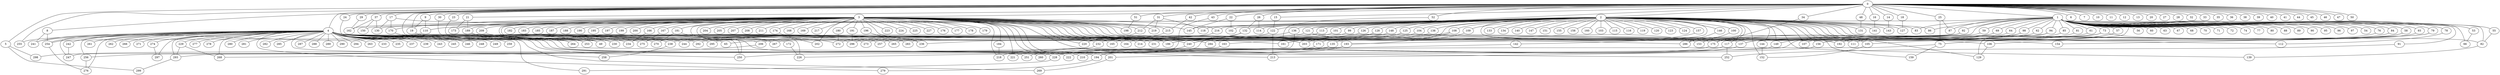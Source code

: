 
graph graphname {
    0 -- 1
0 -- 2
0 -- 3
0 -- 4
0 -- 5
0 -- 6
0 -- 7
0 -- 8
0 -- 9
0 -- 10
0 -- 11
0 -- 12
0 -- 13
0 -- 14
0 -- 15
0 -- 16
0 -- 17
0 -- 18
0 -- 19
0 -- 20
0 -- 21
0 -- 22
0 -- 23
0 -- 24
0 -- 25
0 -- 26
0 -- 27
0 -- 28
0 -- 29
0 -- 30
0 -- 31
0 -- 32
0 -- 33
0 -- 34
0 -- 35
0 -- 36
0 -- 37
0 -- 38
0 -- 39
0 -- 40
0 -- 41
0 -- 42
0 -- 43
0 -- 44
0 -- 45
0 -- 46
0 -- 47
0 -- 48
0 -- 49
0 -- 50
0 -- 51
0 -- 52
0 -- 121
0 -- 255
1 -- 53
1 -- 54
1 -- 55
1 -- 56
1 -- 57
1 -- 58
1 -- 59
1 -- 60
1 -- 61
1 -- 62
1 -- 63
1 -- 64
1 -- 65
1 -- 66
1 -- 67
1 -- 68
1 -- 69
1 -- 70
1 -- 71
1 -- 72
1 -- 73
1 -- 74
1 -- 75
1 -- 76
1 -- 77
1 -- 78
1 -- 79
1 -- 80
1 -- 81
1 -- 82
1 -- 83
1 -- 84
1 -- 85
1 -- 86
1 -- 87
1 -- 88
1 -- 89
1 -- 90
1 -- 91
1 -- 92
1 -- 93
1 -- 94
1 -- 95
1 -- 96
1 -- 97
1 -- 98
1 -- 216
2 -- 128
2 -- 130
2 -- 131
2 -- 132
2 -- 133
2 -- 134
2 -- 129
2 -- 136
2 -- 137
2 -- 138
2 -- 139
2 -- 140
2 -- 141
2 -- 142
2 -- 143
2 -- 144
2 -- 145
2 -- 146
2 -- 147
2 -- 148
2 -- 149
2 -- 150
2 -- 151
2 -- 152
2 -- 153
2 -- 154
2 -- 155
2 -- 156
2 -- 157
2 -- 158
2 -- 159
2 -- 160
2 -- 135
2 -- 99
2 -- 100
2 -- 101
2 -- 102
2 -- 103
2 -- 104
2 -- 105
2 -- 106
2 -- 107
2 -- 108
2 -- 109
2 -- 110
2 -- 111
2 -- 112
2 -- 113
2 -- 114
2 -- 115
2 -- 116
2 -- 117
2 -- 118
2 -- 119
2 -- 120
2 -- 121
2 -- 122
2 -- 123
2 -- 124
2 -- 125
2 -- 126
2 -- 127
2 -- 86
2 -- 83
3 -- 161
3 -- 162
3 -- 163
3 -- 164
3 -- 165
3 -- 166
3 -- 167
3 -- 168
3 -- 169
3 -- 170
3 -- 171
3 -- 172
3 -- 173
3 -- 174
3 -- 175
3 -- 176
3 -- 177
3 -- 178
3 -- 179
3 -- 180
3 -- 181
3 -- 182
3 -- 183
3 -- 184
3 -- 185
3 -- 186
3 -- 187
3 -- 188
3 -- 189
3 -- 190
3 -- 191
3 -- 192
3 -- 193
3 -- 194
3 -- 195
3 -- 196
3 -- 197
3 -- 198
3 -- 199
3 -- 200
3 -- 201
3 -- 202
3 -- 203
3 -- 204
3 -- 205
3 -- 206
3 -- 207
3 -- 208
3 -- 209
3 -- 210
3 -- 211
3 -- 212
3 -- 213
3 -- 214
3 -- 215
3 -- 216
3 -- 217
3 -- 218
3 -- 219
3 -- 220
3 -- 221
3 -- 222
3 -- 223
3 -- 224
3 -- 225
3 -- 226
3 -- 227
4 -- 256
4 -- 258
4 -- 259
4 -- 260
4 -- 261
4 -- 262
4 -- 257
4 -- 264
4 -- 265
4 -- 266
4 -- 267
4 -- 268
4 -- 269
4 -- 270
4 -- 271
4 -- 272
4 -- 273
4 -- 274
4 -- 275
4 -- 276
4 -- 277
4 -- 278
4 -- 279
4 -- 280
4 -- 281
4 -- 282
4 -- 283
4 -- 284
4 -- 285
4 -- 286
4 -- 287
4 -- 288
4 -- 289
4 -- 290
4 -- 291
4 -- 292
4 -- 293
4 -- 294
4 -- 295
4 -- 296
4 -- 297
4 -- 263
4 -- 228
4 -- 229
4 -- 230
4 -- 231
4 -- 232
4 -- 233
4 -- 234
4 -- 235
4 -- 236
4 -- 237
4 -- 238
4 -- 239
4 -- 240
4 -- 241
4 -- 242
4 -- 243
4 -- 244
4 -- 245
4 -- 246
4 -- 247
4 -- 248
4 -- 249
4 -- 250
4 -- 251
4 -- 252
4 -- 253
4 -- 254
4 -- 255
5 -- 298
5 -- 299
8 -- 254
8 -- 241
9 -- 19
9 -- 110
14 -- 143
15 -- 122
16 -- 141
17 -- 170
17 -- 130
17 -- 145
18 -- 127
19 -- 65
19 -- 49
21 -- 173
21 -- 189
22 -- 145
22 -- 102
23 -- 250
24 -- 264
25 -- 75
25 -- 87
26 -- 132
26 -- 114
29 -- 162
30 -- 65
31 -- 219
31 -- 212
31 -- 118
34 -- 175
37 -- 162
37 -- 150
37 -- 130
42 -- 215
43 -- 218
48 -- 131
51 -- 198
52 -- 161
53 -- 66
55 -- 82
57 -- 75
57 -- 247
58 -- 192
58 -- 106
59 -- 231
61 -- 137
62 -- 171
64 -- 240
69 -- 286
69 -- 267
73 -- 82
73 -- 163
73 -- 149
75 -- 194
75 -- 159
76 -- 107
78 -- 112
79 -- 105
79 -- 154
81 -- 117
82 -- 139
84 -- 156
85 -- 175
91 -- 252
92 -- 236
92 -- 254
93 -- 111
94 -- 129
94 -- 193
98 -- 284
98 -- 137
99 -- 257
100 -- 153
101 -- 273
104 -- 164
105 -- 152
106 -- 129
108 -- 161
108 -- 193
109 -- 135
110 -- 241
113 -- 296
113 -- 272
117 -- 252
117 -- 260
121 -- 153
121 -- 206
122 -- 292
122 -- 213
125 -- 232
125 -- 214
126 -- 265
128 -- 203
128 -- 283
132 -- 194
132 -- 232
135 -- 250
135 -- 221
136 -- 293
136 -- 295
137 -- 228
138 -- 186
142 -- 251
144 -- 152
146 -- 286
148 -- 165
149 -- 201
156 -- 213
157 -- 203
163 -- 298
166 -- 234
167 -- 275
170 -- 253
171 -- 218
172 -- 226
174 -- 202
175 -- 210
180 -- 272
181 -- 267
181 -- 270
184 -- 218
189 -- 230
189 -- 250
191 -- 296
193 -- 226
193 -- 222
194 -- 279
196 -- 236
201 -- 269
206 -- 268
209 -- 238
212 -- 220
215 -- 220
216 -- 244
216 -- 238
228 -- 291
229 -- 268
229 -- 293
232 -- 256
238 -- 258
240 -- 251
242 -- 247
254 -- 276
256 -- 276
274 -- 297
293 -- 299

}
